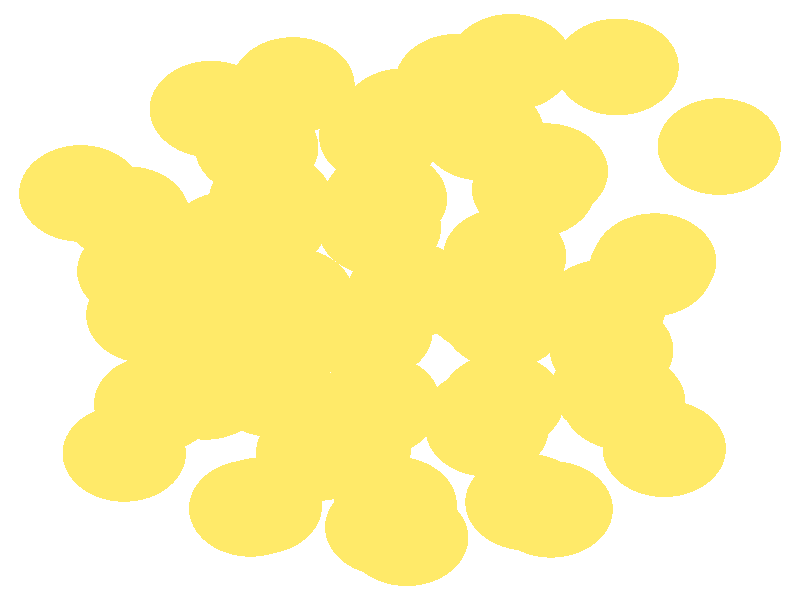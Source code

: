 #include "colors.inc"
#include "finish.inc"

global_settings {assumed_gamma 1 max_trace_level 6}
background {color White}
camera {orthographic
  right -13.23*x up 12.67*y
  direction 1.00*z
  location <0,0,50.00> look_at <0,0,0>}
light_source {<  2.00,   3.00,  40.00> color White
  area_light <0.70, 0, 0>, <0, 0.70, 0>, 3, 3
  adaptive 1 jitter}

#declare simple = finish {phong 0.7}
#declare pale = finish {ambient .5 diffuse .85 roughness .001 specular 0.200 }
#declare intermediate = finish {ambient 0.3 diffuse 0.6 specular 0.10 roughness 0.04 }
#declare vmd = finish {ambient .0 diffuse .65 phong 0.1 phong_size 40. specular 0.500 }
#declare jmol = finish {ambient .2 diffuse .6 specular 1 roughness .001 metallic}
#declare ase2 = finish {ambient 0.05 brilliance 3 diffuse 0.6 metallic specular 0.70 roughness 0.04 reflection 0.15}
#declare ase3 = finish {ambient .15 brilliance 2 diffuse .6 metallic specular 1. roughness .001 reflection .0}
#declare glass = finish {ambient .05 diffuse .3 specular 1. roughness .001}
#declare Rcell = 0.050;
#declare Rbond = 0.100;

#macro atom(LOC, R, COL, FIN)
  sphere{LOC, R texture{pigment{COL} finish{FIN}}}
#end
#macro constrain(LOC, R, COL, FIN)
union{torus{R, Rcell rotate 45*z texture{pigment{COL} finish{FIN}}}
      torus{R, Rcell rotate -45*z texture{pigment{COL} finish{FIN}}}
      translate LOC}
#end

atom(< -0.84,  -3.15,  -9.69>, 1.02, rgb <1.00, 0.82, 0.14>, ase3) // #0 
atom(< -2.47,  -4.40,  -5.68>, 1.02, rgb <1.00, 0.82, 0.14>, ase3) // #1 
atom(< -4.04,  -2.19,  -6.44>, 1.02, rgb <1.00, 0.82, 0.14>, ase3) // #2 
atom(< -4.56,  -3.24,  -3.97>, 1.02, rgb <1.00, 0.82, 0.14>, ase3) // #3 
atom(< -2.12,  -1.87,  -4.50>, 1.02, rgb <1.00, 0.82, 0.14>, ase3) // #4 
atom(< -2.31,  -4.35,  -2.84>, 1.02, rgb <1.00, 0.82, 0.14>, ase3) // #5 
atom(< -3.22,  -1.93,  -1.84>, 1.02, rgb <1.00, 0.82, 0.14>, ase3) // #6 
atom(< -1.36,  -3.22,  -0.33>, 1.02, rgb <1.00, 0.82, 0.14>, ase3) // #7 
atom(< -3.08,  -1.65,  -8.95>, 1.02, rgb <1.00, 0.82, 0.14>, ase3) // #8 
atom(< -2.83,   1.27,  -9.20>, 1.02, rgb <1.00, 0.82, 0.14>, ase3) // #9 
atom(< -2.40,  -0.01,  -6.72>, 1.02, rgb <1.00, 0.82, 0.14>, ase3) // #10 
atom(< -4.50,   1.80,  -6.23>, 1.02, rgb <1.00, 0.82, 0.14>, ase3) // #11 
atom(< -4.17,  -0.32,  -4.25>, 1.02, rgb <1.00, 0.82, 0.14>, ase3) // #12 
atom(< -2.22,   1.61,  -4.72>, 1.02, rgb <1.00, 0.82, 0.14>, ase3) // #13 
atom(< -1.78,   0.08,  -2.57>, 1.02, rgb <1.00, 0.82, 0.14>, ase3) // #14 
atom(< -5.28,   2.25,  -3.52>, 1.02, rgb <1.00, 0.82, 0.14>, ase3) // #15 
atom(< -4.32,   0.61,  -1.42>, 1.02, rgb <1.00, 0.82, 0.14>, ase3) // #16 
atom(< -2.14,   2.11,  -0.37>, 1.02, rgb <1.00, 0.82, 0.14>, ase3) // #17 
atom(< -2.37,   3.22,  -7.01>, 1.02, rgb <1.00, 0.82, 0.14>, ase3) // #18 
atom(< -3.12,   4.03,  -4.56>, 1.02, rgb <1.00, 0.82, 0.14>, ase3) // #19 
atom(< -1.77,   4.53,  -2.12>, 1.02, rgb <1.00, 0.82, 0.14>, ase3) // #20 
atom(< -0.22,  -4.80,  -7.32>, 1.02, rgb <1.00, 0.82, 0.14>, ase3) // #21 
atom(<  1.44,  -2.71,  -8.24>, 1.02, rgb <1.00, 0.82, 0.14>, ase3) // #22 
atom(<  2.10,  -4.27,  -5.98>, 1.02, rgb <1.00, 0.82, 0.14>, ase3) // #23 
atom(< -0.35,  -2.17,  -6.33>, 1.02, rgb <1.00, 0.82, 0.14>, ase3) // #24 
atom(< -0.08,  -4.33,  -4.42>, 1.02, rgb <1.00, 0.82, 0.14>, ase3) // #25 
atom(<  1.69,  -2.15,  -4.35>, 1.02, rgb <1.00, 0.82, 0.14>, ase3) // #26 
atom(<  2.50,  -4.42,  -2.88>, 1.02, rgb <1.00, 0.82, 0.14>, ase3) // #27 
atom(< -0.39,  -2.28,  -2.68>, 1.02, rgb <1.00, 0.82, 0.14>, ase3) // #28 
atom(<  0.11,  -5.02,  -1.61>, 1.02, rgb <1.00, 0.82, 0.14>, ase3) // #29 
atom(<  1.38,  -2.51,  -0.81>, 1.02, rgb <1.00, 0.82, 0.14>, ase3) // #30 
atom(< -0.48,  -0.67,  -8.66>, 1.02, rgb <1.00, 0.82, 0.14>, ase3) // #31 
atom(<  1.73,   0.92,  -9.12>, 1.02, rgb <1.00, 0.82, 0.14>, ase3) // #32 
atom(<  1.73,  -0.43,  -6.81>, 1.02, rgb <1.00, 0.82, 0.14>, ase3) // #33 
atom(< -0.34,   1.53,  -7.10>, 1.02, rgb <1.00, 0.82, 0.14>, ase3) // #34 
atom(<  0.16,   0.21,  -4.67>, 1.02, rgb <1.00, 0.82, 0.14>, ase3) // #35 
atom(<  2.21,   2.34,  -3.81>, 1.02, rgb <1.00, 0.82, 0.14>, ase3) // #36 
atom(<  1.43,  -0.09,  -2.28>, 1.02, rgb <1.00, 0.82, 0.14>, ase3) // #37 
atom(< -0.24,   2.14,  -2.40>, 1.02, rgb <1.00, 0.82, 0.14>, ase3) // #38 
atom(< -0.78,  -0.58,  -0.34>, 1.02, rgb <1.00, 0.82, 0.14>, ase3) // #39 
atom(<  2.42,   2.71,  -1.22>, 1.02, rgb <1.00, 0.82, 0.14>, ase3) // #40 
atom(<  1.36,   3.54,  -9.54>, 1.02, rgb <1.00, 0.82, 0.14>, ase3) // #41 
atom(<  1.83,   5.02,  -5.28>, 1.02, rgb <1.00, 0.82, 0.14>, ase3) // #42 
atom(< -0.32,   3.46,  -4.82>, 1.02, rgb <1.00, 0.82, 0.14>, ase3) // #43 
atom(<  0.94,   4.60,  -2.60>, 1.02, rgb <1.00, 0.82, 0.14>, ase3) // #44 
atom(<  0.05,   3.87,   0.00>, 1.02, rgb <1.00, 0.82, 0.14>, ase3) // #45 
atom(<  3.70,  -2.15,  -6.82>, 1.02, rgb <1.00, 0.82, 0.14>, ase3) // #46 
atom(<  4.37,  -3.14,  -4.39>, 1.02, rgb <1.00, 0.82, 0.14>, ase3) // #47 
atom(<  3.52,  -1.87,  -2.18>, 1.02, rgb <1.00, 0.82, 0.14>, ase3) // #48 
atom(<  3.50,  -1.06,  -9.27>, 1.02, rgb <1.00, 0.82, 0.14>, ase3) // #49 
atom(<  4.15,   0.67,  -7.17>, 1.02, rgb <1.00, 0.82, 0.14>, ase3) // #50 
atom(<  3.37,  -0.17,  -4.54>, 1.02, rgb <1.00, 0.82, 0.14>, ase3) // #51 
atom(<  5.28,   3.24,  -1.88>, 1.02, rgb <1.00, 0.82, 0.14>, ase3) // #52 
atom(<  4.21,   0.81,  -2.23>, 1.02, rgb <1.00, 0.82, 0.14>, ase3) // #53 
atom(<  3.59,   4.92,  -3.26>, 1.02, rgb <1.00, 0.82, 0.14>, ase3) // #54 
